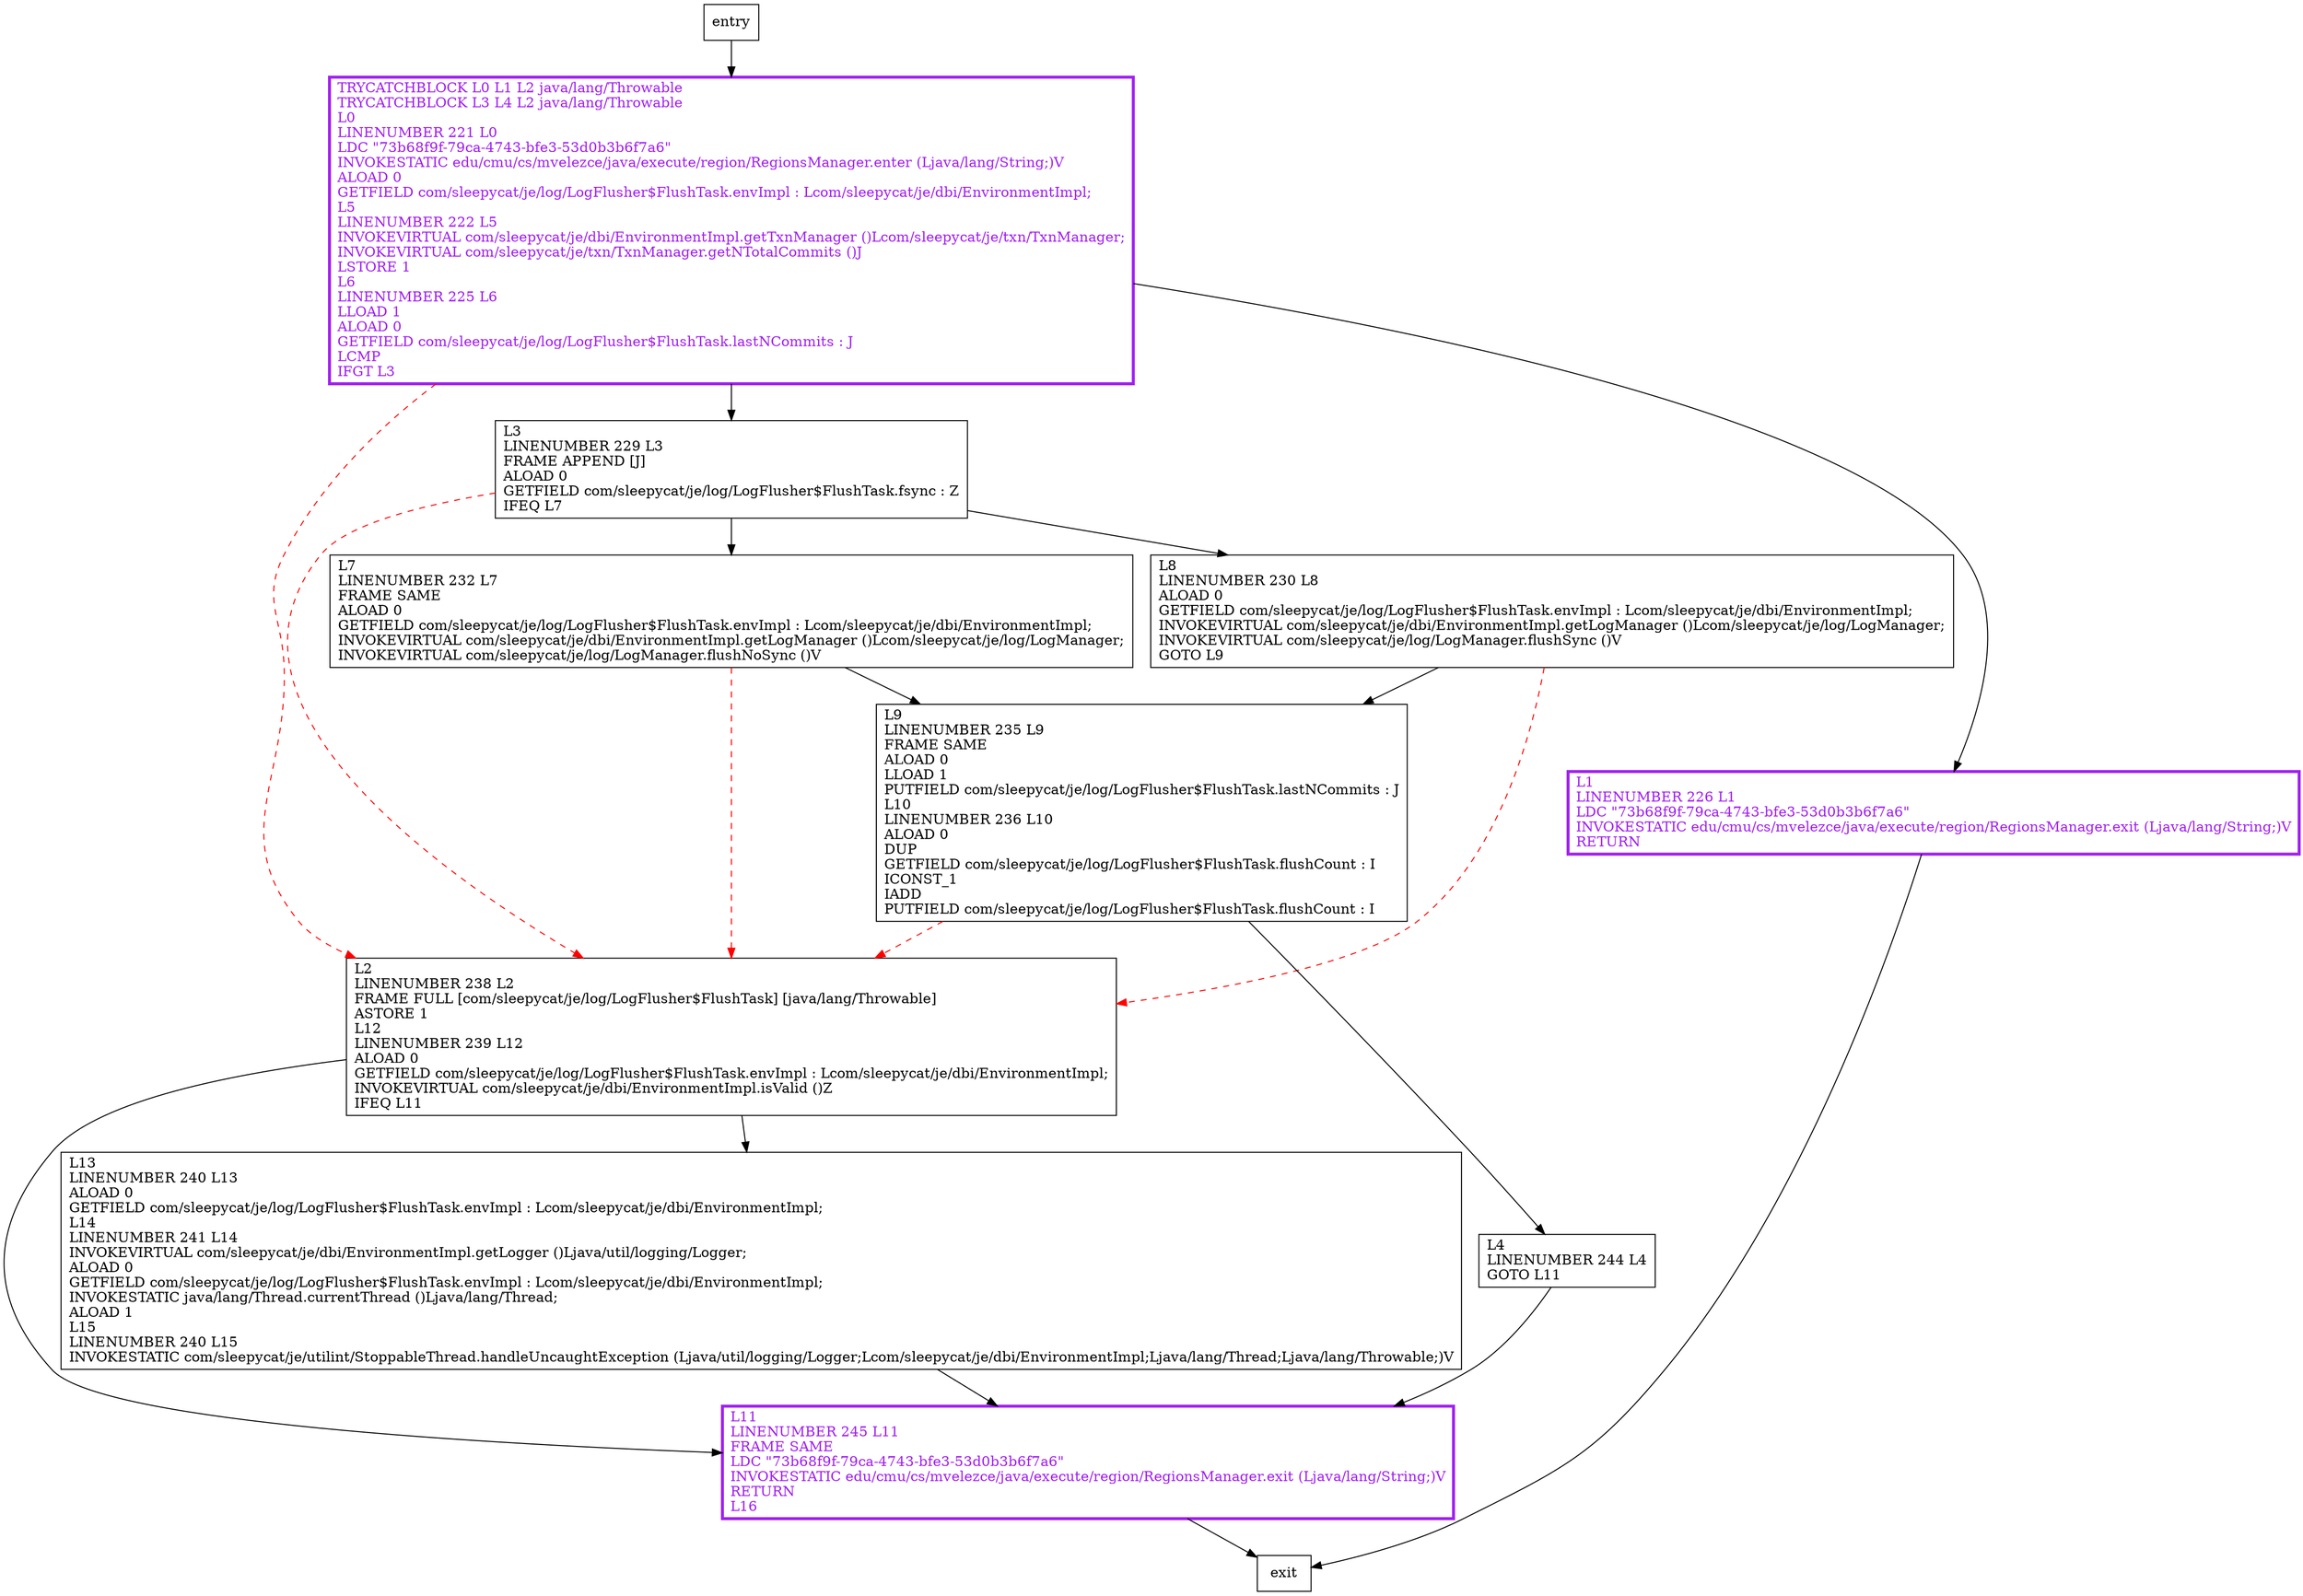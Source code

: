 digraph run {
node [shape=record];
1671313702 [label="L2\lLINENUMBER 238 L2\lFRAME FULL [com/sleepycat/je/log/LogFlusher$FlushTask] [java/lang/Throwable]\lASTORE 1\lL12\lLINENUMBER 239 L12\lALOAD 0\lGETFIELD com/sleepycat/je/log/LogFlusher$FlushTask.envImpl : Lcom/sleepycat/je/dbi/EnvironmentImpl;\lINVOKEVIRTUAL com/sleepycat/je/dbi/EnvironmentImpl.isValid ()Z\lIFEQ L11\l"];
991897323 [label="L4\lLINENUMBER 244 L4\lGOTO L11\l"];
410839199 [label="L11\lLINENUMBER 245 L11\lFRAME SAME\lLDC \"73b68f9f-79ca-4743-bfe3-53d0b3b6f7a6\"\lINVOKESTATIC edu/cmu/cs/mvelezce/java/execute/region/RegionsManager.exit (Ljava/lang/String;)V\lRETURN\lL16\l"];
1053448577 [label="TRYCATCHBLOCK L0 L1 L2 java/lang/Throwable\lTRYCATCHBLOCK L3 L4 L2 java/lang/Throwable\lL0\lLINENUMBER 221 L0\lLDC \"73b68f9f-79ca-4743-bfe3-53d0b3b6f7a6\"\lINVOKESTATIC edu/cmu/cs/mvelezce/java/execute/region/RegionsManager.enter (Ljava/lang/String;)V\lALOAD 0\lGETFIELD com/sleepycat/je/log/LogFlusher$FlushTask.envImpl : Lcom/sleepycat/je/dbi/EnvironmentImpl;\lL5\lLINENUMBER 222 L5\lINVOKEVIRTUAL com/sleepycat/je/dbi/EnvironmentImpl.getTxnManager ()Lcom/sleepycat/je/txn/TxnManager;\lINVOKEVIRTUAL com/sleepycat/je/txn/TxnManager.getNTotalCommits ()J\lLSTORE 1\lL6\lLINENUMBER 225 L6\lLLOAD 1\lALOAD 0\lGETFIELD com/sleepycat/je/log/LogFlusher$FlushTask.lastNCommits : J\lLCMP\lIFGT L3\l"];
140590960 [label="L13\lLINENUMBER 240 L13\lALOAD 0\lGETFIELD com/sleepycat/je/log/LogFlusher$FlushTask.envImpl : Lcom/sleepycat/je/dbi/EnvironmentImpl;\lL14\lLINENUMBER 241 L14\lINVOKEVIRTUAL com/sleepycat/je/dbi/EnvironmentImpl.getLogger ()Ljava/util/logging/Logger;\lALOAD 0\lGETFIELD com/sleepycat/je/log/LogFlusher$FlushTask.envImpl : Lcom/sleepycat/je/dbi/EnvironmentImpl;\lINVOKESTATIC java/lang/Thread.currentThread ()Ljava/lang/Thread;\lALOAD 1\lL15\lLINENUMBER 240 L15\lINVOKESTATIC com/sleepycat/je/utilint/StoppableThread.handleUncaughtException (Ljava/util/logging/Logger;Lcom/sleepycat/je/dbi/EnvironmentImpl;Ljava/lang/Thread;Ljava/lang/Throwable;)V\l"];
804527125 [label="L1\lLINENUMBER 226 L1\lLDC \"73b68f9f-79ca-4743-bfe3-53d0b3b6f7a6\"\lINVOKESTATIC edu/cmu/cs/mvelezce/java/execute/region/RegionsManager.exit (Ljava/lang/String;)V\lRETURN\l"];
872710441 [label="L7\lLINENUMBER 232 L7\lFRAME SAME\lALOAD 0\lGETFIELD com/sleepycat/je/log/LogFlusher$FlushTask.envImpl : Lcom/sleepycat/je/dbi/EnvironmentImpl;\lINVOKEVIRTUAL com/sleepycat/je/dbi/EnvironmentImpl.getLogManager ()Lcom/sleepycat/je/log/LogManager;\lINVOKEVIRTUAL com/sleepycat/je/log/LogManager.flushNoSync ()V\l"];
1467317205 [label="L3\lLINENUMBER 229 L3\lFRAME APPEND [J]\lALOAD 0\lGETFIELD com/sleepycat/je/log/LogFlusher$FlushTask.fsync : Z\lIFEQ L7\l"];
650238342 [label="L8\lLINENUMBER 230 L8\lALOAD 0\lGETFIELD com/sleepycat/je/log/LogFlusher$FlushTask.envImpl : Lcom/sleepycat/je/dbi/EnvironmentImpl;\lINVOKEVIRTUAL com/sleepycat/je/dbi/EnvironmentImpl.getLogManager ()Lcom/sleepycat/je/log/LogManager;\lINVOKEVIRTUAL com/sleepycat/je/log/LogManager.flushSync ()V\lGOTO L9\l"];
1519826264 [label="L9\lLINENUMBER 235 L9\lFRAME SAME\lALOAD 0\lLLOAD 1\lPUTFIELD com/sleepycat/je/log/LogFlusher$FlushTask.lastNCommits : J\lL10\lLINENUMBER 236 L10\lALOAD 0\lDUP\lGETFIELD com/sleepycat/je/log/LogFlusher$FlushTask.flushCount : I\lICONST_1\lIADD\lPUTFIELD com/sleepycat/je/log/LogFlusher$FlushTask.flushCount : I\l"];
entry;
exit;
1671313702 -> 410839199
1671313702 -> 140590960
410839199 -> exit
1053448577 -> 1671313702 [style=dashed, color=red]
1053448577 -> 804527125
1053448577 -> 1467317205
804527125 -> exit
entry -> 1053448577
991897323 -> 410839199
140590960 -> 410839199
872710441 -> 1671313702 [style=dashed, color=red]
872710441 -> 1519826264
1467317205 -> 1671313702 [style=dashed, color=red]
1467317205 -> 872710441
1467317205 -> 650238342
650238342 -> 1671313702 [style=dashed, color=red]
650238342 -> 1519826264
1519826264 -> 991897323
1519826264 -> 1671313702 [style=dashed, color=red]
410839199[fontcolor="purple", penwidth=3, color="purple"];
1053448577[fontcolor="purple", penwidth=3, color="purple"];
804527125[fontcolor="purple", penwidth=3, color="purple"];
}

